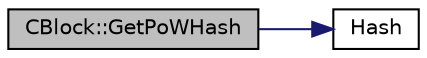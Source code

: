 digraph "CBlock::GetPoWHash"
{
  edge [fontname="Helvetica",fontsize="10",labelfontname="Helvetica",labelfontsize="10"];
  node [fontname="Helvetica",fontsize="10",shape=record];
  rankdir="LR";
  Node944 [label="CBlock::GetPoWHash",height=0.2,width=0.4,color="black", fillcolor="grey75", style="filled", fontcolor="black"];
  Node944 -> Node945 [color="midnightblue",fontsize="10",style="solid",fontname="Helvetica"];
  Node945 [label="Hash",height=0.2,width=0.4,color="black", fillcolor="white", style="filled",URL="$db/dfb/hash_8h.html#ab3f6c437460137530d86e09c2c102e99"];
}

